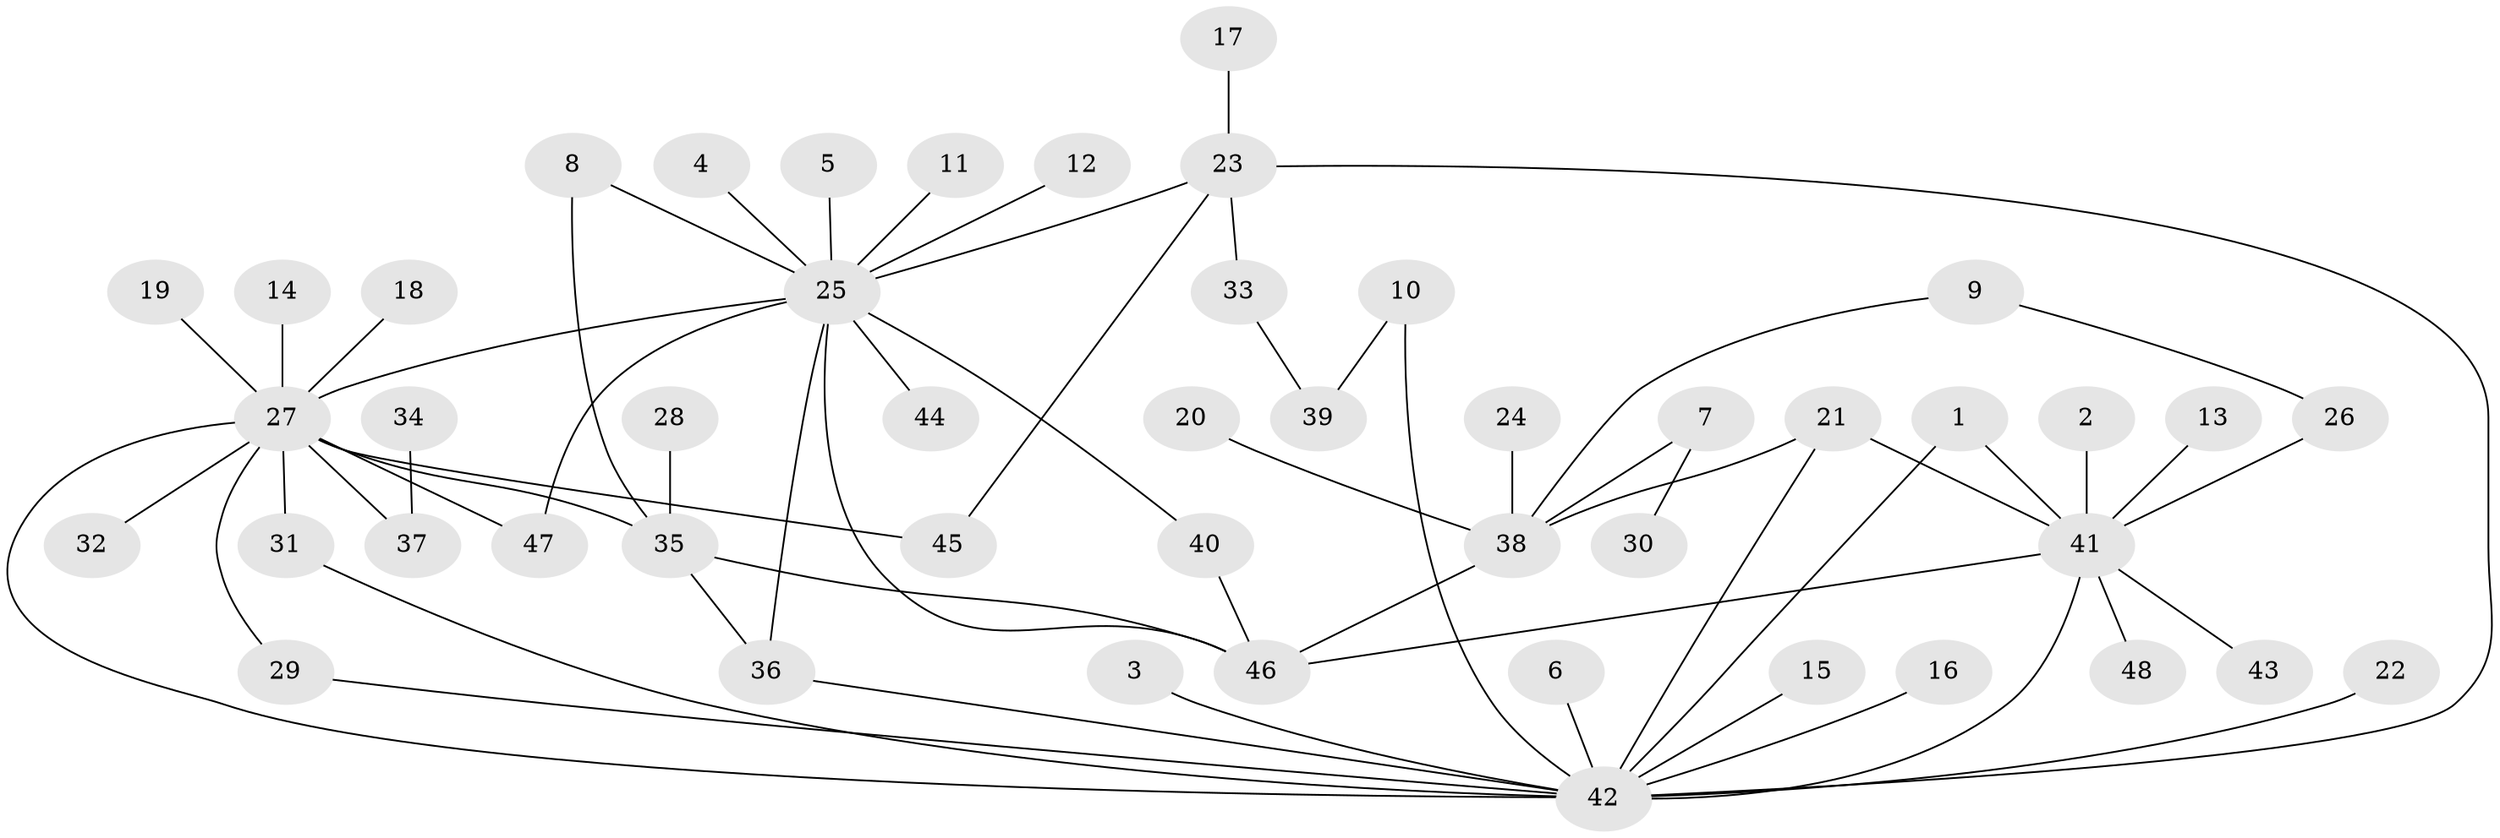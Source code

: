 // original degree distribution, {16: 0.010638297872340425, 2: 0.26595744680851063, 15: 0.010638297872340425, 11: 0.010638297872340425, 6: 0.02127659574468085, 1: 0.5106382978723404, 9: 0.010638297872340425, 14: 0.010638297872340425, 3: 0.1276595744680851, 7: 0.010638297872340425, 4: 0.010638297872340425}
// Generated by graph-tools (version 1.1) at 2025/36/03/04/25 23:36:43]
// undirected, 48 vertices, 63 edges
graph export_dot {
  node [color=gray90,style=filled];
  1;
  2;
  3;
  4;
  5;
  6;
  7;
  8;
  9;
  10;
  11;
  12;
  13;
  14;
  15;
  16;
  17;
  18;
  19;
  20;
  21;
  22;
  23;
  24;
  25;
  26;
  27;
  28;
  29;
  30;
  31;
  32;
  33;
  34;
  35;
  36;
  37;
  38;
  39;
  40;
  41;
  42;
  43;
  44;
  45;
  46;
  47;
  48;
  1 -- 41 [weight=1.0];
  1 -- 42 [weight=1.0];
  2 -- 41 [weight=1.0];
  3 -- 42 [weight=1.0];
  4 -- 25 [weight=1.0];
  5 -- 25 [weight=1.0];
  6 -- 42 [weight=1.0];
  7 -- 30 [weight=1.0];
  7 -- 38 [weight=1.0];
  8 -- 25 [weight=1.0];
  8 -- 35 [weight=1.0];
  9 -- 26 [weight=1.0];
  9 -- 38 [weight=1.0];
  10 -- 39 [weight=1.0];
  10 -- 42 [weight=1.0];
  11 -- 25 [weight=1.0];
  12 -- 25 [weight=1.0];
  13 -- 41 [weight=1.0];
  14 -- 27 [weight=1.0];
  15 -- 42 [weight=1.0];
  16 -- 42 [weight=1.0];
  17 -- 23 [weight=1.0];
  18 -- 27 [weight=1.0];
  19 -- 27 [weight=1.0];
  20 -- 38 [weight=1.0];
  21 -- 38 [weight=1.0];
  21 -- 41 [weight=1.0];
  21 -- 42 [weight=1.0];
  22 -- 42 [weight=1.0];
  23 -- 25 [weight=1.0];
  23 -- 33 [weight=1.0];
  23 -- 42 [weight=1.0];
  23 -- 45 [weight=1.0];
  24 -- 38 [weight=1.0];
  25 -- 27 [weight=1.0];
  25 -- 36 [weight=1.0];
  25 -- 40 [weight=1.0];
  25 -- 44 [weight=1.0];
  25 -- 46 [weight=1.0];
  25 -- 47 [weight=1.0];
  26 -- 41 [weight=1.0];
  27 -- 29 [weight=1.0];
  27 -- 31 [weight=2.0];
  27 -- 32 [weight=1.0];
  27 -- 35 [weight=1.0];
  27 -- 37 [weight=1.0];
  27 -- 42 [weight=1.0];
  27 -- 45 [weight=1.0];
  27 -- 47 [weight=1.0];
  28 -- 35 [weight=1.0];
  29 -- 42 [weight=1.0];
  31 -- 42 [weight=1.0];
  33 -- 39 [weight=1.0];
  34 -- 37 [weight=1.0];
  35 -- 36 [weight=1.0];
  35 -- 46 [weight=1.0];
  36 -- 42 [weight=1.0];
  38 -- 46 [weight=1.0];
  40 -- 46 [weight=1.0];
  41 -- 42 [weight=1.0];
  41 -- 43 [weight=1.0];
  41 -- 46 [weight=1.0];
  41 -- 48 [weight=1.0];
}
